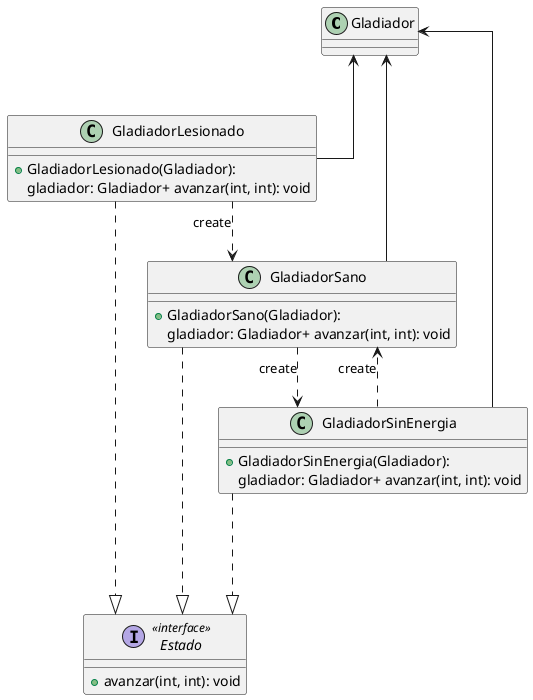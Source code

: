 @startuml

skinparam linetype ortho

class Gladiador {
}

class GladiadorSano {
    + GladiadorSano(Gladiador):
    gladiador: Gladiador+ avanzar(int, int): void
}
class GladiadorLesionado {
    + GladiadorLesionado(Gladiador):
    gladiador: Gladiador+ avanzar(int, int): void
}
class GladiadorSinEnergia {
    + GladiadorSinEnergia(Gladiador):
    gladiador: Gladiador+ avanzar(int, int): void
}

interface Estado << interface >> {
    + avanzar(int, int): void
}

Gladiador <-- GladiadorLesionado
Gladiador <-- GladiadorSano
Gladiador <-- GladiadorSinEnergia

GladiadorSano.->GladiadorSinEnergia : "«create»"
GladiadorLesionado .-> GladiadorSano : "«create»"
GladiadorSinEnergia .-> GladiadorSano : "«create»"


GladiadorLesionado   .--^  Estado
GladiadorSano        .--^  Estado
GladiadorSinEnergia  .--^  Estado
@enduml
